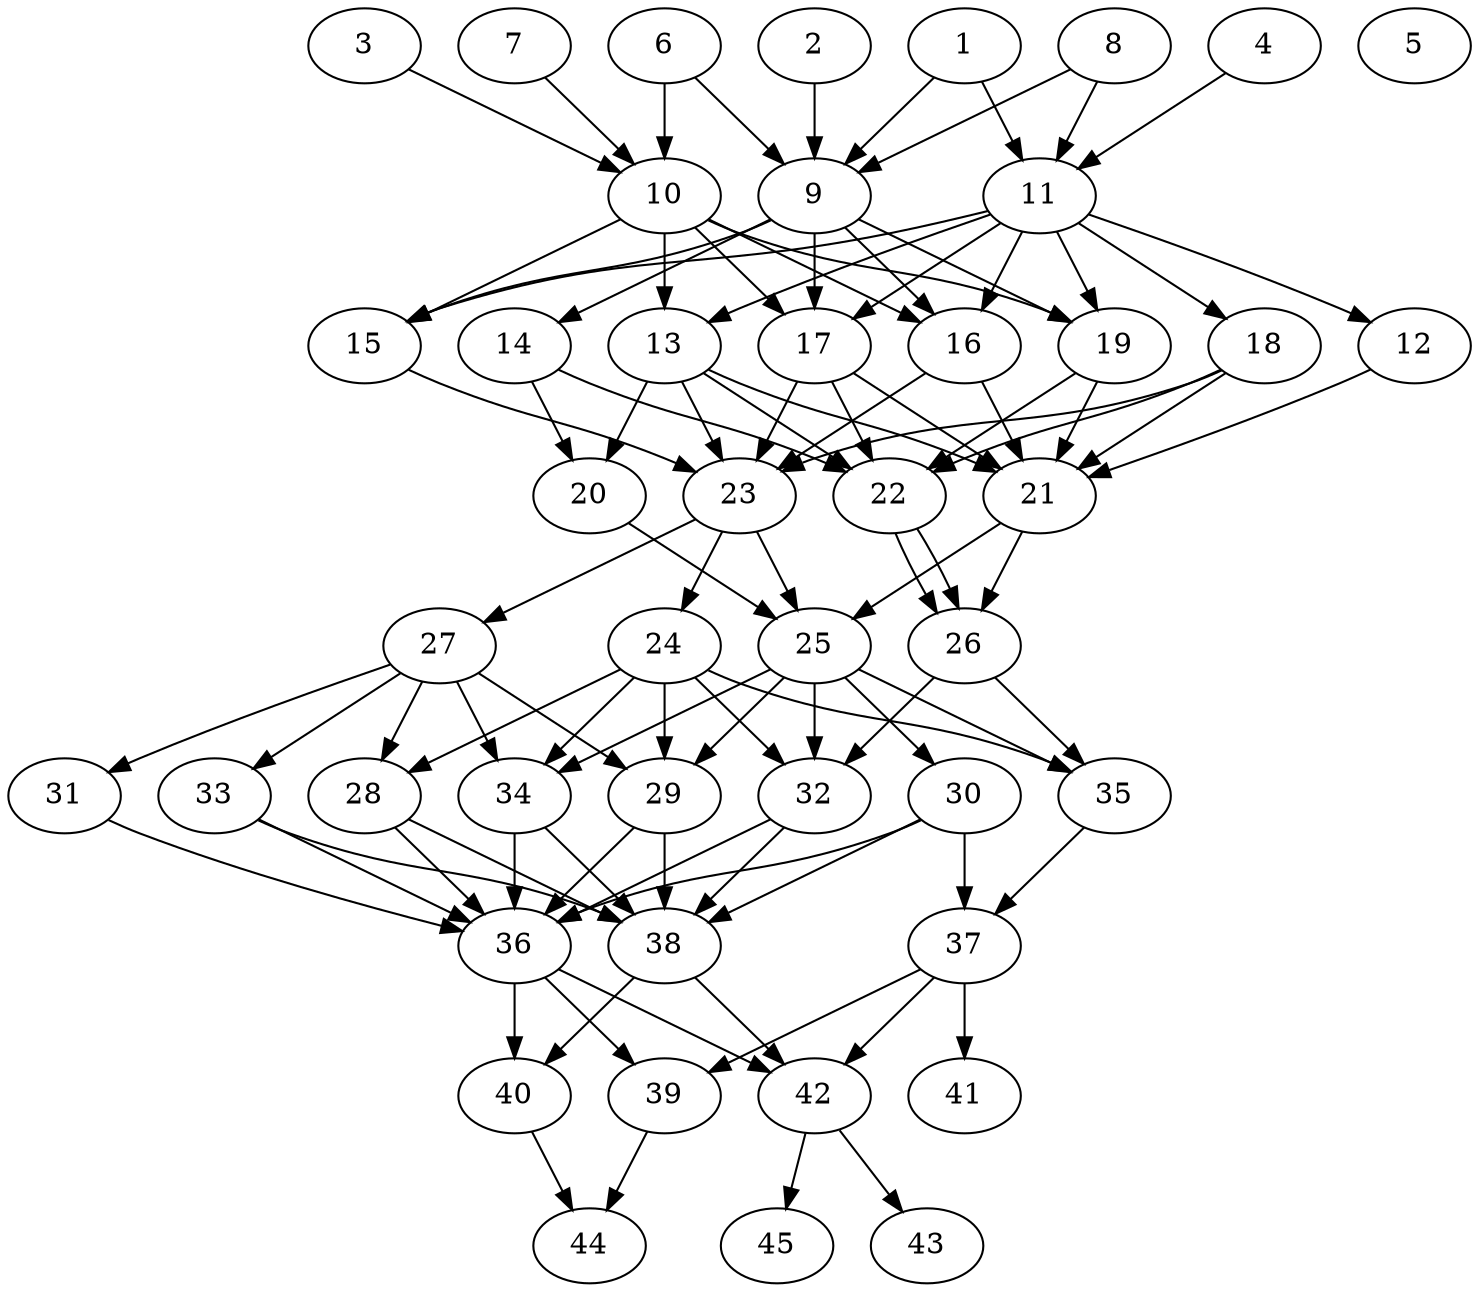 // DAG automatically generated by daggen at Thu Oct  3 14:07:24 2019
// ./daggen --dot -n 45 --ccr 0.5 --fat 0.5 --regular 0.5 --density 0.9 --mindata 5242880 --maxdata 52428800 
digraph G {
  1 [size="74770432", alpha="0.13", expect_size="37385216"] 
  1 -> 9 [size ="37385216"]
  1 -> 11 [size ="37385216"]
  2 [size="60669952", alpha="0.20", expect_size="30334976"] 
  2 -> 9 [size ="30334976"]
  3 [size="31420416", alpha="0.08", expect_size="15710208"] 
  3 -> 10 [size ="15710208"]
  4 [size="51073024", alpha="0.16", expect_size="25536512"] 
  4 -> 11 [size ="25536512"]
  5 [size="24420352", alpha="0.02", expect_size="12210176"] 
  6 [size="31049728", alpha="0.01", expect_size="15524864"] 
  6 -> 9 [size ="15524864"]
  6 -> 10 [size ="15524864"]
  7 [size="27326464", alpha="0.11", expect_size="13663232"] 
  7 -> 10 [size ="13663232"]
  8 [size="42969088", alpha="0.12", expect_size="21484544"] 
  8 -> 9 [size ="21484544"]
  8 -> 11 [size ="21484544"]
  9 [size="42098688", alpha="0.17", expect_size="21049344"] 
  9 -> 14 [size ="21049344"]
  9 -> 15 [size ="21049344"]
  9 -> 16 [size ="21049344"]
  9 -> 17 [size ="21049344"]
  9 -> 19 [size ="21049344"]
  10 [size="27074560", alpha="0.02", expect_size="13537280"] 
  10 -> 13 [size ="13537280"]
  10 -> 15 [size ="13537280"]
  10 -> 16 [size ="13537280"]
  10 -> 17 [size ="13537280"]
  10 -> 19 [size ="13537280"]
  11 [size="24174592", alpha="0.07", expect_size="12087296"] 
  11 -> 12 [size ="12087296"]
  11 -> 13 [size ="12087296"]
  11 -> 15 [size ="12087296"]
  11 -> 16 [size ="12087296"]
  11 -> 17 [size ="12087296"]
  11 -> 18 [size ="12087296"]
  11 -> 19 [size ="12087296"]
  12 [size="85078016", alpha="0.02", expect_size="42539008"] 
  12 -> 21 [size ="42539008"]
  13 [size="82987008", alpha="0.17", expect_size="41493504"] 
  13 -> 20 [size ="41493504"]
  13 -> 21 [size ="41493504"]
  13 -> 22 [size ="41493504"]
  13 -> 23 [size ="41493504"]
  14 [size="25872384", alpha="0.09", expect_size="12936192"] 
  14 -> 20 [size ="12936192"]
  14 -> 22 [size ="12936192"]
  15 [size="100345856", alpha="0.02", expect_size="50172928"] 
  15 -> 23 [size ="50172928"]
  16 [size="14088192", alpha="0.11", expect_size="7044096"] 
  16 -> 21 [size ="7044096"]
  16 -> 23 [size ="7044096"]
  17 [size="21139456", alpha="0.10", expect_size="10569728"] 
  17 -> 21 [size ="10569728"]
  17 -> 22 [size ="10569728"]
  17 -> 23 [size ="10569728"]
  18 [size="74676224", alpha="0.08", expect_size="37338112"] 
  18 -> 21 [size ="37338112"]
  18 -> 22 [size ="37338112"]
  18 -> 23 [size ="37338112"]
  19 [size="38854656", alpha="0.09", expect_size="19427328"] 
  19 -> 21 [size ="19427328"]
  19 -> 22 [size ="19427328"]
  20 [size="26613760", alpha="0.12", expect_size="13306880"] 
  20 -> 25 [size ="13306880"]
  21 [size="37167104", alpha="0.09", expect_size="18583552"] 
  21 -> 25 [size ="18583552"]
  21 -> 26 [size ="18583552"]
  22 [size="70252544", alpha="0.16", expect_size="35126272"] 
  22 -> 26 [size ="35126272"]
  22 -> 26 [size ="35126272"]
  23 [size="81416192", alpha="0.07", expect_size="40708096"] 
  23 -> 24 [size ="40708096"]
  23 -> 25 [size ="40708096"]
  23 -> 27 [size ="40708096"]
  24 [size="67211264", alpha="0.08", expect_size="33605632"] 
  24 -> 28 [size ="33605632"]
  24 -> 29 [size ="33605632"]
  24 -> 32 [size ="33605632"]
  24 -> 34 [size ="33605632"]
  24 -> 35 [size ="33605632"]
  25 [size="15405056", alpha="0.11", expect_size="7702528"] 
  25 -> 29 [size ="7702528"]
  25 -> 30 [size ="7702528"]
  25 -> 32 [size ="7702528"]
  25 -> 34 [size ="7702528"]
  25 -> 35 [size ="7702528"]
  26 [size="23635968", alpha="0.18", expect_size="11817984"] 
  26 -> 32 [size ="11817984"]
  26 -> 35 [size ="11817984"]
  27 [size="77193216", alpha="0.09", expect_size="38596608"] 
  27 -> 28 [size ="38596608"]
  27 -> 29 [size ="38596608"]
  27 -> 31 [size ="38596608"]
  27 -> 33 [size ="38596608"]
  27 -> 34 [size ="38596608"]
  28 [size="31813632", alpha="0.07", expect_size="15906816"] 
  28 -> 36 [size ="15906816"]
  28 -> 38 [size ="15906816"]
  29 [size="68061184", alpha="0.12", expect_size="34030592"] 
  29 -> 36 [size ="34030592"]
  29 -> 38 [size ="34030592"]
  30 [size="17291264", alpha="0.00", expect_size="8645632"] 
  30 -> 36 [size ="8645632"]
  30 -> 37 [size ="8645632"]
  30 -> 38 [size ="8645632"]
  31 [size="74592256", alpha="0.11", expect_size="37296128"] 
  31 -> 36 [size ="37296128"]
  32 [size="21139456", alpha="0.18", expect_size="10569728"] 
  32 -> 36 [size ="10569728"]
  32 -> 38 [size ="10569728"]
  33 [size="95860736", alpha="0.00", expect_size="47930368"] 
  33 -> 36 [size ="47930368"]
  33 -> 38 [size ="47930368"]
  34 [size="36575232", alpha="0.06", expect_size="18287616"] 
  34 -> 36 [size ="18287616"]
  34 -> 38 [size ="18287616"]
  35 [size="72615936", alpha="0.11", expect_size="36307968"] 
  35 -> 37 [size ="36307968"]
  36 [size="29173760", alpha="0.16", expect_size="14586880"] 
  36 -> 39 [size ="14586880"]
  36 -> 40 [size ="14586880"]
  36 -> 42 [size ="14586880"]
  37 [size="21188608", alpha="0.03", expect_size="10594304"] 
  37 -> 39 [size ="10594304"]
  37 -> 41 [size ="10594304"]
  37 -> 42 [size ="10594304"]
  38 [size="65499136", alpha="0.05", expect_size="32749568"] 
  38 -> 40 [size ="32749568"]
  38 -> 42 [size ="32749568"]
  39 [size="100218880", alpha="0.12", expect_size="50109440"] 
  39 -> 44 [size ="50109440"]
  40 [size="62590976", alpha="0.02", expect_size="31295488"] 
  40 -> 44 [size ="31295488"]
  41 [size="63571968", alpha="0.19", expect_size="31785984"] 
  42 [size="22484992", alpha="0.08", expect_size="11242496"] 
  42 -> 43 [size ="11242496"]
  42 -> 45 [size ="11242496"]
  43 [size="13920256", alpha="0.12", expect_size="6960128"] 
  44 [size="16009216", alpha="0.08", expect_size="8004608"] 
  45 [size="44136448", alpha="0.05", expect_size="22068224"] 
}
